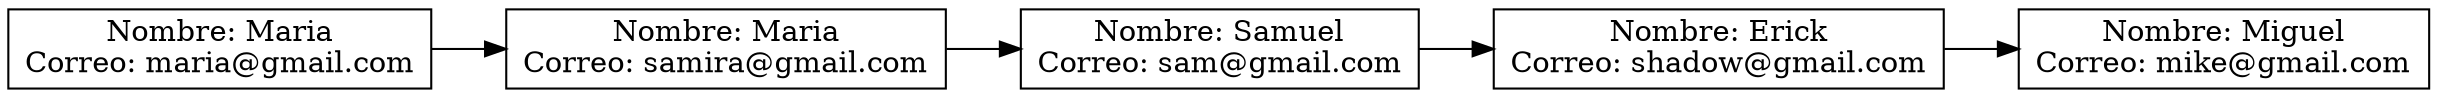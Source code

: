 digraph G {
node [shape=record];
rankdir=LR;
node0 [label="{Nombre: Maria\nCorreo: maria@gmail.com}"];
node0 -> node1;
node1 [label="{Nombre: Maria\nCorreo: samira@gmail.com}"];
node1 -> node2;
node2 [label="{Nombre: Samuel\nCorreo: sam@gmail.com}"];
node2 -> node3;
node3 [label="{Nombre: Erick\nCorreo: shadow@gmail.com}"];
node3 -> node4;
node4 [label="{Nombre: Miguel\nCorreo: mike@gmail.com}"];
}
